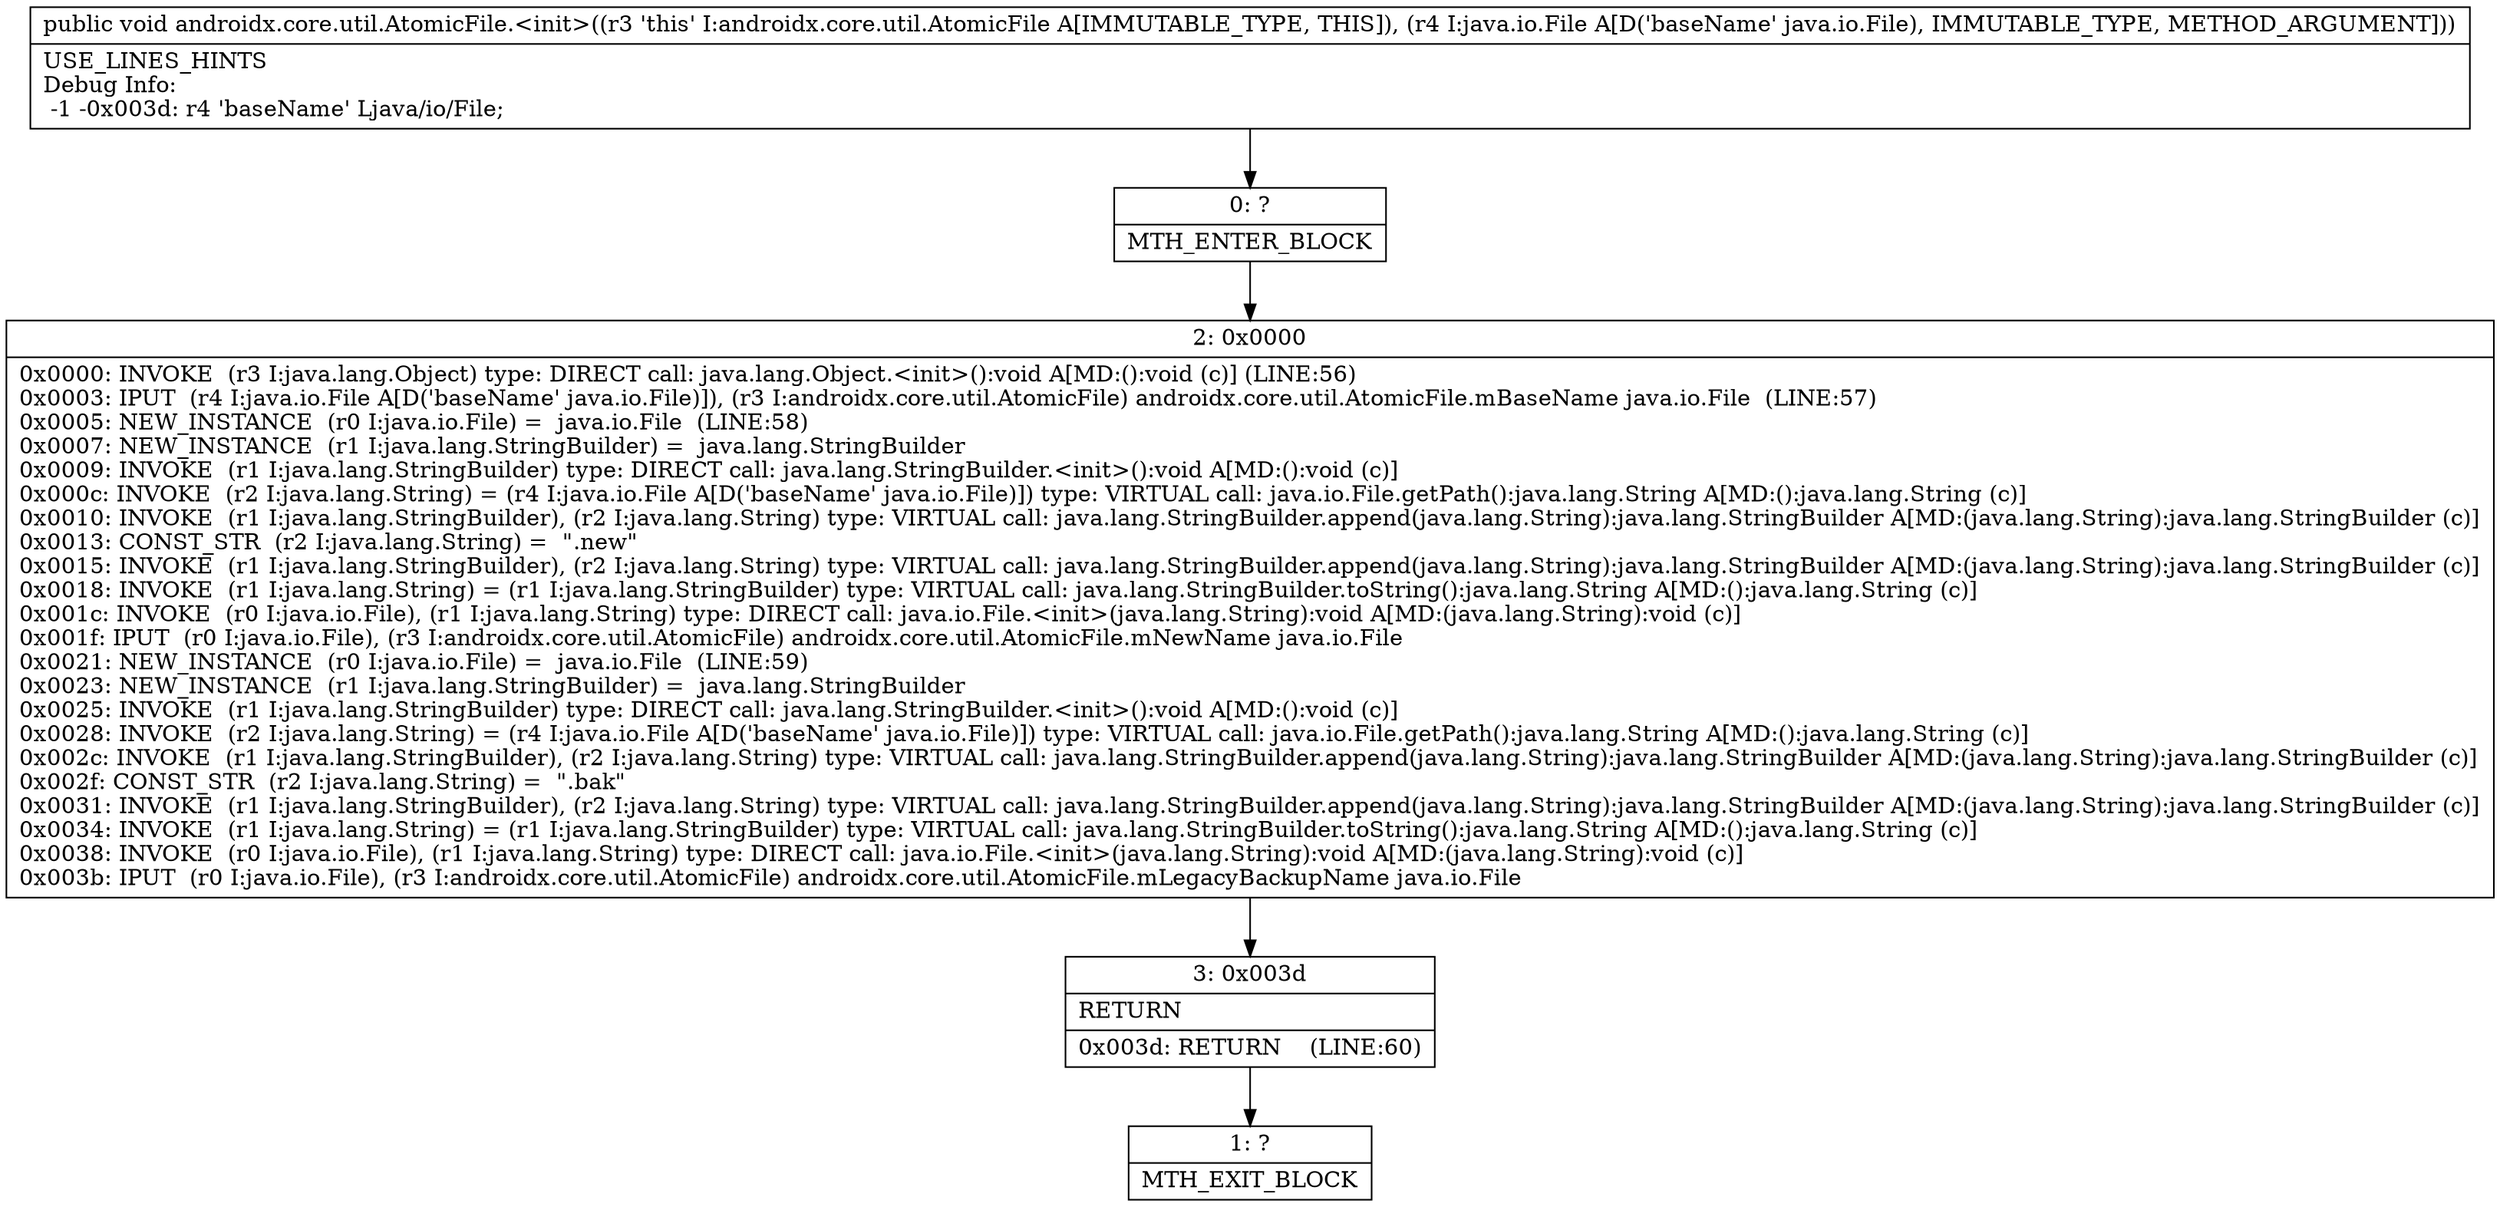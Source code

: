 digraph "CFG forandroidx.core.util.AtomicFile.\<init\>(Ljava\/io\/File;)V" {
Node_0 [shape=record,label="{0\:\ ?|MTH_ENTER_BLOCK\l}"];
Node_2 [shape=record,label="{2\:\ 0x0000|0x0000: INVOKE  (r3 I:java.lang.Object) type: DIRECT call: java.lang.Object.\<init\>():void A[MD:():void (c)] (LINE:56)\l0x0003: IPUT  (r4 I:java.io.File A[D('baseName' java.io.File)]), (r3 I:androidx.core.util.AtomicFile) androidx.core.util.AtomicFile.mBaseName java.io.File  (LINE:57)\l0x0005: NEW_INSTANCE  (r0 I:java.io.File) =  java.io.File  (LINE:58)\l0x0007: NEW_INSTANCE  (r1 I:java.lang.StringBuilder) =  java.lang.StringBuilder \l0x0009: INVOKE  (r1 I:java.lang.StringBuilder) type: DIRECT call: java.lang.StringBuilder.\<init\>():void A[MD:():void (c)]\l0x000c: INVOKE  (r2 I:java.lang.String) = (r4 I:java.io.File A[D('baseName' java.io.File)]) type: VIRTUAL call: java.io.File.getPath():java.lang.String A[MD:():java.lang.String (c)]\l0x0010: INVOKE  (r1 I:java.lang.StringBuilder), (r2 I:java.lang.String) type: VIRTUAL call: java.lang.StringBuilder.append(java.lang.String):java.lang.StringBuilder A[MD:(java.lang.String):java.lang.StringBuilder (c)]\l0x0013: CONST_STR  (r2 I:java.lang.String) =  \".new\" \l0x0015: INVOKE  (r1 I:java.lang.StringBuilder), (r2 I:java.lang.String) type: VIRTUAL call: java.lang.StringBuilder.append(java.lang.String):java.lang.StringBuilder A[MD:(java.lang.String):java.lang.StringBuilder (c)]\l0x0018: INVOKE  (r1 I:java.lang.String) = (r1 I:java.lang.StringBuilder) type: VIRTUAL call: java.lang.StringBuilder.toString():java.lang.String A[MD:():java.lang.String (c)]\l0x001c: INVOKE  (r0 I:java.io.File), (r1 I:java.lang.String) type: DIRECT call: java.io.File.\<init\>(java.lang.String):void A[MD:(java.lang.String):void (c)]\l0x001f: IPUT  (r0 I:java.io.File), (r3 I:androidx.core.util.AtomicFile) androidx.core.util.AtomicFile.mNewName java.io.File \l0x0021: NEW_INSTANCE  (r0 I:java.io.File) =  java.io.File  (LINE:59)\l0x0023: NEW_INSTANCE  (r1 I:java.lang.StringBuilder) =  java.lang.StringBuilder \l0x0025: INVOKE  (r1 I:java.lang.StringBuilder) type: DIRECT call: java.lang.StringBuilder.\<init\>():void A[MD:():void (c)]\l0x0028: INVOKE  (r2 I:java.lang.String) = (r4 I:java.io.File A[D('baseName' java.io.File)]) type: VIRTUAL call: java.io.File.getPath():java.lang.String A[MD:():java.lang.String (c)]\l0x002c: INVOKE  (r1 I:java.lang.StringBuilder), (r2 I:java.lang.String) type: VIRTUAL call: java.lang.StringBuilder.append(java.lang.String):java.lang.StringBuilder A[MD:(java.lang.String):java.lang.StringBuilder (c)]\l0x002f: CONST_STR  (r2 I:java.lang.String) =  \".bak\" \l0x0031: INVOKE  (r1 I:java.lang.StringBuilder), (r2 I:java.lang.String) type: VIRTUAL call: java.lang.StringBuilder.append(java.lang.String):java.lang.StringBuilder A[MD:(java.lang.String):java.lang.StringBuilder (c)]\l0x0034: INVOKE  (r1 I:java.lang.String) = (r1 I:java.lang.StringBuilder) type: VIRTUAL call: java.lang.StringBuilder.toString():java.lang.String A[MD:():java.lang.String (c)]\l0x0038: INVOKE  (r0 I:java.io.File), (r1 I:java.lang.String) type: DIRECT call: java.io.File.\<init\>(java.lang.String):void A[MD:(java.lang.String):void (c)]\l0x003b: IPUT  (r0 I:java.io.File), (r3 I:androidx.core.util.AtomicFile) androidx.core.util.AtomicFile.mLegacyBackupName java.io.File \l}"];
Node_3 [shape=record,label="{3\:\ 0x003d|RETURN\l|0x003d: RETURN    (LINE:60)\l}"];
Node_1 [shape=record,label="{1\:\ ?|MTH_EXIT_BLOCK\l}"];
MethodNode[shape=record,label="{public void androidx.core.util.AtomicFile.\<init\>((r3 'this' I:androidx.core.util.AtomicFile A[IMMUTABLE_TYPE, THIS]), (r4 I:java.io.File A[D('baseName' java.io.File), IMMUTABLE_TYPE, METHOD_ARGUMENT]))  | USE_LINES_HINTS\lDebug Info:\l  \-1 \-0x003d: r4 'baseName' Ljava\/io\/File;\l}"];
MethodNode -> Node_0;Node_0 -> Node_2;
Node_2 -> Node_3;
Node_3 -> Node_1;
}

